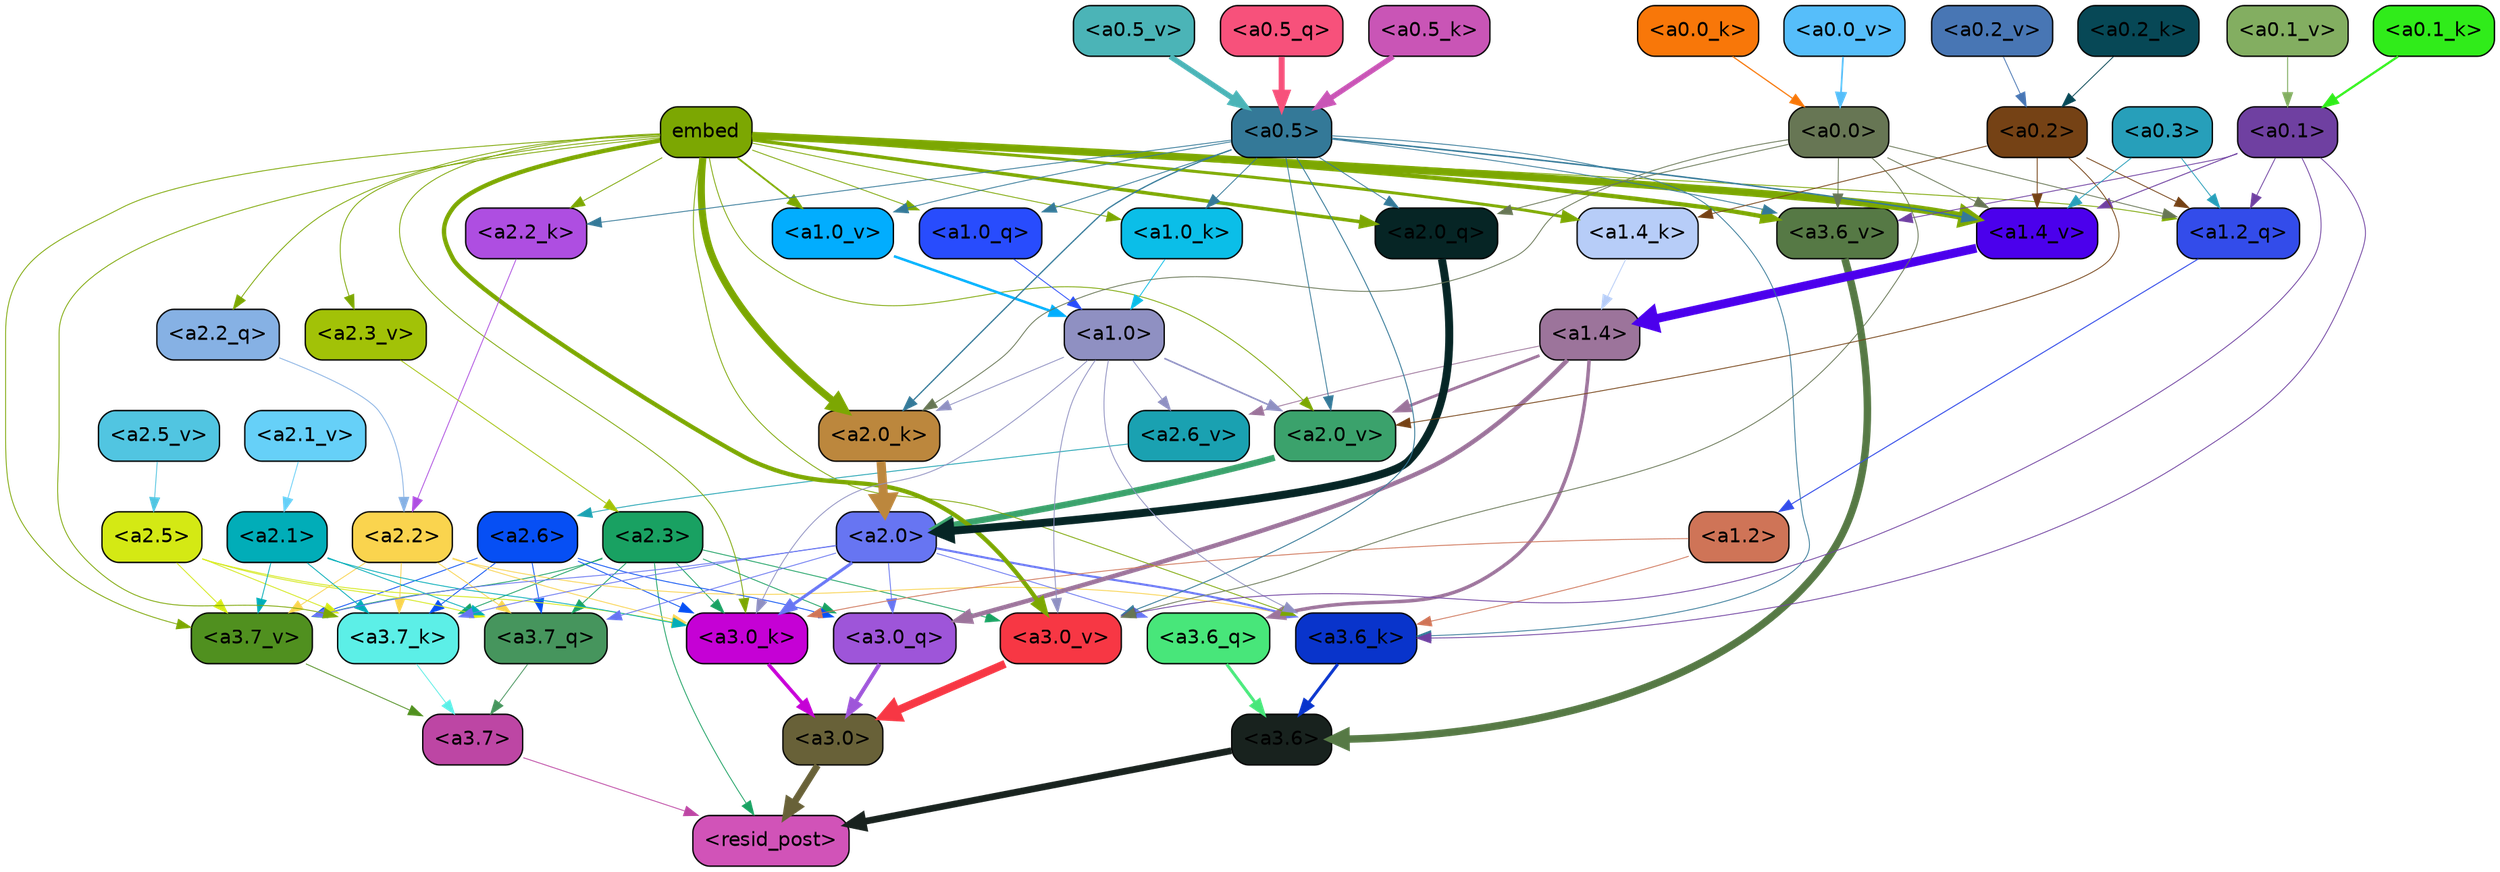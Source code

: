 strict digraph "" {
	graph [bgcolor=transparent,
		layout=dot,
		overlap=false,
		splines=true
	];
	"<a3.7>"	[color=black,
		fillcolor="#bd46a4",
		fontname=Helvetica,
		shape=box,
		style="filled, rounded"];
	"<resid_post>"	[color=black,
		fillcolor="#d153b8",
		fontname=Helvetica,
		shape=box,
		style="filled, rounded"];
	"<a3.7>" -> "<resid_post>"	[color="#bd46a4",
		penwidth=0.6];
	"<a3.6>"	[color=black,
		fillcolor="#18221e",
		fontname=Helvetica,
		shape=box,
		style="filled, rounded"];
	"<a3.6>" -> "<resid_post>"	[color="#18221e",
		penwidth=4.7534414529800415];
	"<a3.0>"	[color=black,
		fillcolor="#686138",
		fontname=Helvetica,
		shape=box,
		style="filled, rounded"];
	"<a3.0>" -> "<resid_post>"	[color="#686138",
		penwidth=4.898576855659485];
	"<a2.3>"	[color=black,
		fillcolor="#19a162",
		fontname=Helvetica,
		shape=box,
		style="filled, rounded"];
	"<a2.3>" -> "<resid_post>"	[color="#19a162",
		penwidth=0.6];
	"<a3.7_q>"	[color=black,
		fillcolor="#46955d",
		fontname=Helvetica,
		shape=box,
		style="filled, rounded"];
	"<a2.3>" -> "<a3.7_q>"	[color="#19a162",
		penwidth=0.6];
	"<a3.0_q>"	[color=black,
		fillcolor="#9e55d9",
		fontname=Helvetica,
		shape=box,
		style="filled, rounded"];
	"<a2.3>" -> "<a3.0_q>"	[color="#19a162",
		penwidth=0.6];
	"<a3.7_k>"	[color=black,
		fillcolor="#5cefe7",
		fontname=Helvetica,
		shape=box,
		style="filled, rounded"];
	"<a2.3>" -> "<a3.7_k>"	[color="#19a162",
		penwidth=0.6];
	"<a3.0_k>"	[color=black,
		fillcolor="#c501d5",
		fontname=Helvetica,
		shape=box,
		style="filled, rounded"];
	"<a2.3>" -> "<a3.0_k>"	[color="#19a162",
		penwidth=0.6];
	"<a3.7_v>"	[color=black,
		fillcolor="#50901f",
		fontname=Helvetica,
		shape=box,
		style="filled, rounded"];
	"<a2.3>" -> "<a3.7_v>"	[color="#19a162",
		penwidth=0.6];
	"<a3.0_v>"	[color=black,
		fillcolor="#f73744",
		fontname=Helvetica,
		shape=box,
		style="filled, rounded"];
	"<a2.3>" -> "<a3.0_v>"	[color="#19a162",
		penwidth=0.6];
	"<a3.7_q>" -> "<a3.7>"	[color="#46955d",
		penwidth=0.6];
	"<a3.6_q>"	[color=black,
		fillcolor="#48e67a",
		fontname=Helvetica,
		shape=box,
		style="filled, rounded"];
	"<a3.6_q>" -> "<a3.6>"	[color="#48e67a",
		penwidth=2.160832464694977];
	"<a3.0_q>" -> "<a3.0>"	[color="#9e55d9",
		penwidth=2.870753765106201];
	"<a3.7_k>" -> "<a3.7>"	[color="#5cefe7",
		penwidth=0.6];
	"<a3.6_k>"	[color=black,
		fillcolor="#0934cb",
		fontname=Helvetica,
		shape=box,
		style="filled, rounded"];
	"<a3.6_k>" -> "<a3.6>"	[color="#0934cb",
		penwidth=2.13908451795578];
	"<a3.0_k>" -> "<a3.0>"	[color="#c501d5",
		penwidth=2.520303964614868];
	"<a3.7_v>" -> "<a3.7>"	[color="#50901f",
		penwidth=0.6];
	"<a3.6_v>"	[color=black,
		fillcolor="#567945",
		fontname=Helvetica,
		shape=box,
		style="filled, rounded"];
	"<a3.6_v>" -> "<a3.6>"	[color="#567945",
		penwidth=5.297133803367615];
	"<a3.0_v>" -> "<a3.0>"	[color="#f73744",
		penwidth=5.680712580680847];
	"<a2.6>"	[color=black,
		fillcolor="#064ff4",
		fontname=Helvetica,
		shape=box,
		style="filled, rounded"];
	"<a2.6>" -> "<a3.7_q>"	[color="#064ff4",
		penwidth=0.6];
	"<a2.6>" -> "<a3.0_q>"	[color="#064ff4",
		penwidth=0.6];
	"<a2.6>" -> "<a3.7_k>"	[color="#064ff4",
		penwidth=0.6];
	"<a2.6>" -> "<a3.0_k>"	[color="#064ff4",
		penwidth=0.6];
	"<a2.6>" -> "<a3.7_v>"	[color="#064ff4",
		penwidth=0.6];
	"<a2.5>"	[color=black,
		fillcolor="#d4e914",
		fontname=Helvetica,
		shape=box,
		style="filled, rounded"];
	"<a2.5>" -> "<a3.7_q>"	[color="#d4e914",
		penwidth=0.6];
	"<a2.5>" -> "<a3.7_k>"	[color="#d4e914",
		penwidth=0.6];
	"<a2.5>" -> "<a3.0_k>"	[color="#d4e914",
		penwidth=0.6];
	"<a2.5>" -> "<a3.7_v>"	[color="#d4e914",
		penwidth=0.6];
	"<a2.2>"	[color=black,
		fillcolor="#fad44e",
		fontname=Helvetica,
		shape=box,
		style="filled, rounded"];
	"<a2.2>" -> "<a3.7_q>"	[color="#fad44e",
		penwidth=0.6];
	"<a2.2>" -> "<a3.7_k>"	[color="#fad44e",
		penwidth=0.6];
	"<a2.2>" -> "<a3.6_k>"	[color="#fad44e",
		penwidth=0.6];
	"<a2.2>" -> "<a3.0_k>"	[color="#fad44e",
		penwidth=0.6];
	"<a2.2>" -> "<a3.7_v>"	[color="#fad44e",
		penwidth=0.6];
	"<a2.1>"	[color=black,
		fillcolor="#01adb8",
		fontname=Helvetica,
		shape=box,
		style="filled, rounded"];
	"<a2.1>" -> "<a3.7_q>"	[color="#01adb8",
		penwidth=0.6];
	"<a2.1>" -> "<a3.7_k>"	[color="#01adb8",
		penwidth=0.6];
	"<a2.1>" -> "<a3.0_k>"	[color="#01adb8",
		penwidth=0.6];
	"<a2.1>" -> "<a3.7_v>"	[color="#01adb8",
		penwidth=0.6];
	"<a2.0>"	[color=black,
		fillcolor="#6775f2",
		fontname=Helvetica,
		shape=box,
		style="filled, rounded"];
	"<a2.0>" -> "<a3.7_q>"	[color="#6775f2",
		penwidth=0.6];
	"<a2.0>" -> "<a3.6_q>"	[color="#6775f2",
		penwidth=0.6];
	"<a2.0>" -> "<a3.0_q>"	[color="#6775f2",
		penwidth=0.6];
	"<a2.0>" -> "<a3.7_k>"	[color="#6775f2",
		penwidth=0.6];
	"<a2.0>" -> "<a3.6_k>"	[color="#6775f2",
		penwidth=1.4855384826660156];
	"<a2.0>" -> "<a3.0_k>"	[color="#6775f2",
		penwidth=2.142689883708954];
	"<a2.0>" -> "<a3.7_v>"	[color="#6775f2",
		penwidth=0.6];
	"<a1.4>"	[color=black,
		fillcolor="#9c749b",
		fontname=Helvetica,
		shape=box,
		style="filled, rounded"];
	"<a1.4>" -> "<a3.6_q>"	[color="#9c749b",
		penwidth=2.4767253398895264];
	"<a1.4>" -> "<a3.0_q>"	[color="#9c749b",
		penwidth=3.192750334739685];
	"<a2.6_v>"	[color=black,
		fillcolor="#1aa1b1",
		fontname=Helvetica,
		shape=box,
		style="filled, rounded"];
	"<a1.4>" -> "<a2.6_v>"	[color="#9c749b",
		penwidth=0.6];
	"<a2.0_v>"	[color=black,
		fillcolor="#3ba26c",
		fontname=Helvetica,
		shape=box,
		style="filled, rounded"];
	"<a1.4>" -> "<a2.0_v>"	[color="#9c749b",
		penwidth=2.0349366441369057];
	embed	[color=black,
		fillcolor="#7ca702",
		fontname=Helvetica,
		shape=box,
		style="filled, rounded"];
	embed -> "<a3.7_k>"	[color="#7ca702",
		penwidth=0.6];
	embed -> "<a3.6_k>"	[color="#7ca702",
		penwidth=0.6];
	embed -> "<a3.0_k>"	[color="#7ca702",
		penwidth=0.6015868484973907];
	embed -> "<a3.7_v>"	[color="#7ca702",
		penwidth=0.6];
	embed -> "<a3.6_v>"	[color="#7ca702",
		penwidth=3.067279100418091];
	embed -> "<a3.0_v>"	[color="#7ca702",
		penwidth=3.0891895294189453];
	"<a2.2_q>"	[color=black,
		fillcolor="#86b1e4",
		fontname=Helvetica,
		shape=box,
		style="filled, rounded"];
	embed -> "<a2.2_q>"	[color="#7ca702",
		penwidth=0.6];
	"<a2.0_q>"	[color=black,
		fillcolor="#062525",
		fontname=Helvetica,
		shape=box,
		style="filled, rounded"];
	embed -> "<a2.0_q>"	[color="#7ca702",
		penwidth=2.482962191104889];
	"<a2.2_k>"	[color=black,
		fillcolor="#ae4ee1",
		fontname=Helvetica,
		shape=box,
		style="filled, rounded"];
	embed -> "<a2.2_k>"	[color="#7ca702",
		penwidth=0.6];
	"<a2.0_k>"	[color=black,
		fillcolor="#bc873d",
		fontname=Helvetica,
		shape=box,
		style="filled, rounded"];
	embed -> "<a2.0_k>"	[color="#7ca702",
		penwidth=5.09069561958313];
	"<a2.3_v>"	[color=black,
		fillcolor="#a2c207",
		fontname=Helvetica,
		shape=box,
		style="filled, rounded"];
	embed -> "<a2.3_v>"	[color="#7ca702",
		penwidth=0.6];
	embed -> "<a2.0_v>"	[color="#7ca702",
		penwidth=0.6];
	"<a1.2_q>"	[color=black,
		fillcolor="#334cea",
		fontname=Helvetica,
		shape=box,
		style="filled, rounded"];
	embed -> "<a1.2_q>"	[color="#7ca702",
		penwidth=0.6];
	"<a1.0_q>"	[color=black,
		fillcolor="#284cfd",
		fontname=Helvetica,
		shape=box,
		style="filled, rounded"];
	embed -> "<a1.0_q>"	[color="#7ca702",
		penwidth=0.6];
	"<a1.4_k>"	[color=black,
		fillcolor="#b7cdf8",
		fontname=Helvetica,
		shape=box,
		style="filled, rounded"];
	embed -> "<a1.4_k>"	[color="#7ca702",
		penwidth=2.0865602493286133];
	"<a1.0_k>"	[color=black,
		fillcolor="#0bbee8",
		fontname=Helvetica,
		shape=box,
		style="filled, rounded"];
	embed -> "<a1.0_k>"	[color="#7ca702",
		penwidth=0.6];
	"<a1.4_v>"	[color=black,
		fillcolor="#4b00ec",
		fontname=Helvetica,
		shape=box,
		style="filled, rounded"];
	embed -> "<a1.4_v>"	[color="#7ca702",
		penwidth=5.391523122787476];
	"<a1.0_v>"	[color=black,
		fillcolor="#02adfe",
		fontname=Helvetica,
		shape=box,
		style="filled, rounded"];
	embed -> "<a1.0_v>"	[color="#7ca702",
		penwidth=1.2820317149162292];
	"<a1.2>"	[color=black,
		fillcolor="#cf7457",
		fontname=Helvetica,
		shape=box,
		style="filled, rounded"];
	"<a1.2>" -> "<a3.6_k>"	[color="#cf7457",
		penwidth=0.6];
	"<a1.2>" -> "<a3.0_k>"	[color="#cf7457",
		penwidth=0.6];
	"<a1.0>"	[color=black,
		fillcolor="#8f90c2",
		fontname=Helvetica,
		shape=box,
		style="filled, rounded"];
	"<a1.0>" -> "<a3.6_k>"	[color="#8f90c2",
		penwidth=0.6];
	"<a1.0>" -> "<a3.0_k>"	[color="#8f90c2",
		penwidth=0.6];
	"<a1.0>" -> "<a3.0_v>"	[color="#8f90c2",
		penwidth=0.6];
	"<a1.0>" -> "<a2.0_k>"	[color="#8f90c2",
		penwidth=0.6];
	"<a1.0>" -> "<a2.6_v>"	[color="#8f90c2",
		penwidth=0.6];
	"<a1.0>" -> "<a2.0_v>"	[color="#8f90c2",
		penwidth=1.1342760920524597];
	"<a0.5>"	[color=black,
		fillcolor="#347998",
		fontname=Helvetica,
		shape=box,
		style="filled, rounded"];
	"<a0.5>" -> "<a3.6_k>"	[color="#347998",
		penwidth=0.6];
	"<a0.5>" -> "<a3.6_v>"	[color="#347998",
		penwidth=0.6];
	"<a0.5>" -> "<a3.0_v>"	[color="#347998",
		penwidth=0.6549575447570533];
	"<a0.5>" -> "<a2.0_q>"	[color="#347998",
		penwidth=0.6];
	"<a0.5>" -> "<a2.2_k>"	[color="#347998",
		penwidth=0.6];
	"<a0.5>" -> "<a2.0_k>"	[color="#347998",
		penwidth=0.8980485796928406];
	"<a0.5>" -> "<a2.0_v>"	[color="#347998",
		penwidth=0.6];
	"<a0.5>" -> "<a1.0_q>"	[color="#347998",
		penwidth=0.6];
	"<a0.5>" -> "<a1.0_k>"	[color="#347998",
		penwidth=0.6];
	"<a0.5>" -> "<a1.4_v>"	[color="#347998",
		penwidth=1.060444712638855];
	"<a0.5>" -> "<a1.0_v>"	[color="#347998",
		penwidth=0.6];
	"<a0.1>"	[color=black,
		fillcolor="#6f40a1",
		fontname=Helvetica,
		shape=box,
		style="filled, rounded"];
	"<a0.1>" -> "<a3.6_k>"	[color="#6f40a1",
		penwidth=0.6];
	"<a0.1>" -> "<a3.6_v>"	[color="#6f40a1",
		penwidth=0.6];
	"<a0.1>" -> "<a3.0_v>"	[color="#6f40a1",
		penwidth=0.6];
	"<a0.1>" -> "<a1.2_q>"	[color="#6f40a1",
		penwidth=0.6];
	"<a0.1>" -> "<a1.4_v>"	[color="#6f40a1",
		penwidth=0.6688870191574097];
	"<a0.0>"	[color=black,
		fillcolor="#677654",
		fontname=Helvetica,
		shape=box,
		style="filled, rounded"];
	"<a0.0>" -> "<a3.6_v>"	[color="#677654",
		penwidth=0.6];
	"<a0.0>" -> "<a3.0_v>"	[color="#677654",
		penwidth=0.6];
	"<a0.0>" -> "<a2.0_q>"	[color="#677654",
		penwidth=0.6];
	"<a0.0>" -> "<a2.0_k>"	[color="#677654",
		penwidth=0.6];
	"<a0.0>" -> "<a1.2_q>"	[color="#677654",
		penwidth=0.6];
	"<a0.0>" -> "<a1.4_v>"	[color="#677654",
		penwidth=0.6];
	"<a2.2_q>" -> "<a2.2>"	[color="#86b1e4",
		penwidth=0.6];
	"<a2.0_q>" -> "<a2.0>"	[color="#062525",
		penwidth=5.653985500335693];
	"<a2.2_k>" -> "<a2.2>"	[color="#ae4ee1",
		penwidth=0.6];
	"<a2.0_k>" -> "<a2.0>"	[color="#bc873d",
		penwidth=6.397904872894287];
	"<a2.6_v>" -> "<a2.6>"	[color="#1aa1b1",
		penwidth=0.6];
	"<a2.5_v>"	[color=black,
		fillcolor="#51c5e1",
		fontname=Helvetica,
		shape=box,
		style="filled, rounded"];
	"<a2.5_v>" -> "<a2.5>"	[color="#51c5e1",
		penwidth=0.6];
	"<a2.3_v>" -> "<a2.3>"	[color="#a2c207",
		penwidth=0.6];
	"<a2.1_v>"	[color=black,
		fillcolor="#66d0f8",
		fontname=Helvetica,
		shape=box,
		style="filled, rounded"];
	"<a2.1_v>" -> "<a2.1>"	[color="#66d0f8",
		penwidth=0.6];
	"<a2.0_v>" -> "<a2.0>"	[color="#3ba26c",
		penwidth=4.48047137260437];
	"<a0.2>"	[color=black,
		fillcolor="#754215",
		fontname=Helvetica,
		shape=box,
		style="filled, rounded"];
	"<a0.2>" -> "<a2.0_v>"	[color="#754215",
		penwidth=0.6];
	"<a0.2>" -> "<a1.2_q>"	[color="#754215",
		penwidth=0.6];
	"<a0.2>" -> "<a1.4_k>"	[color="#754215",
		penwidth=0.6];
	"<a0.2>" -> "<a1.4_v>"	[color="#754215",
		penwidth=0.6];
	"<a1.2_q>" -> "<a1.2>"	[color="#334cea",
		penwidth=0.702675461769104];
	"<a1.0_q>" -> "<a1.0>"	[color="#284cfd",
		penwidth=0.6];
	"<a1.4_k>" -> "<a1.4>"	[color="#b7cdf8",
		penwidth=0.6];
	"<a1.0_k>" -> "<a1.0>"	[color="#0bbee8",
		penwidth=0.6];
	"<a1.4_v>" -> "<a1.4>"	[color="#4b00ec",
		penwidth=6.273579955101013];
	"<a1.0_v>" -> "<a1.0>"	[color="#02adfe",
		penwidth=1.7821020036935806];
	"<a0.3>"	[color=black,
		fillcolor="#279fba",
		fontname=Helvetica,
		shape=box,
		style="filled, rounded"];
	"<a0.3>" -> "<a1.2_q>"	[color="#279fba",
		penwidth=0.6];
	"<a0.3>" -> "<a1.4_v>"	[color="#279fba",
		penwidth=0.6];
	"<a0.5_q>"	[color=black,
		fillcolor="#f7517b",
		fontname=Helvetica,
		shape=box,
		style="filled, rounded"];
	"<a0.5_q>" -> "<a0.5>"	[color="#f7517b",
		penwidth=4.261124700307846];
	"<a0.5_k>"	[color=black,
		fillcolor="#c955b6",
		fontname=Helvetica,
		shape=box,
		style="filled, rounded"];
	"<a0.5_k>" -> "<a0.5>"	[color="#c955b6",
		penwidth=3.774221658706665];
	"<a0.2_k>"	[color=black,
		fillcolor="#074856",
		fontname=Helvetica,
		shape=box,
		style="filled, rounded"];
	"<a0.2_k>" -> "<a0.2>"	[color="#074856",
		penwidth=0.6];
	"<a0.1_k>"	[color=black,
		fillcolor="#30ec1a",
		fontname=Helvetica,
		shape=box,
		style="filled, rounded"];
	"<a0.1_k>" -> "<a0.1>"	[color="#30ec1a",
		penwidth=1.5772395133972168];
	"<a0.0_k>"	[color=black,
		fillcolor="#f87709",
		fontname=Helvetica,
		shape=box,
		style="filled, rounded"];
	"<a0.0_k>" -> "<a0.0>"	[color="#f87709",
		penwidth=0.8415243625640869];
	"<a0.5_v>"	[color=black,
		fillcolor="#4bb4b7",
		fontname=Helvetica,
		shape=box,
		style="filled, rounded"];
	"<a0.5_v>" -> "<a0.5>"	[color="#4bb4b7",
		penwidth=3.851448491215706];
	"<a0.2_v>"	[color=black,
		fillcolor="#4876b4",
		fontname=Helvetica,
		shape=box,
		style="filled, rounded"];
	"<a0.2_v>" -> "<a0.2>"	[color="#4876b4",
		penwidth=0.6];
	"<a0.1_v>"	[color=black,
		fillcolor="#83ae61",
		fontname=Helvetica,
		shape=box,
		style="filled, rounded"];
	"<a0.1_v>" -> "<a0.1>"	[color="#83ae61",
		penwidth=0.7046854496002197];
	"<a0.0_v>"	[color=black,
		fillcolor="#56befa",
		fontname=Helvetica,
		shape=box,
		style="filled, rounded"];
	"<a0.0_v>" -> "<a0.0>"	[color="#56befa",
		penwidth=1.2174623012542725];
}
